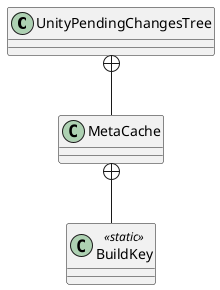 @startuml
class UnityPendingChangesTree {
}
class MetaCache {
}
class BuildKey <<static>> {
}
UnityPendingChangesTree +-- MetaCache
MetaCache +-- BuildKey
@enduml
